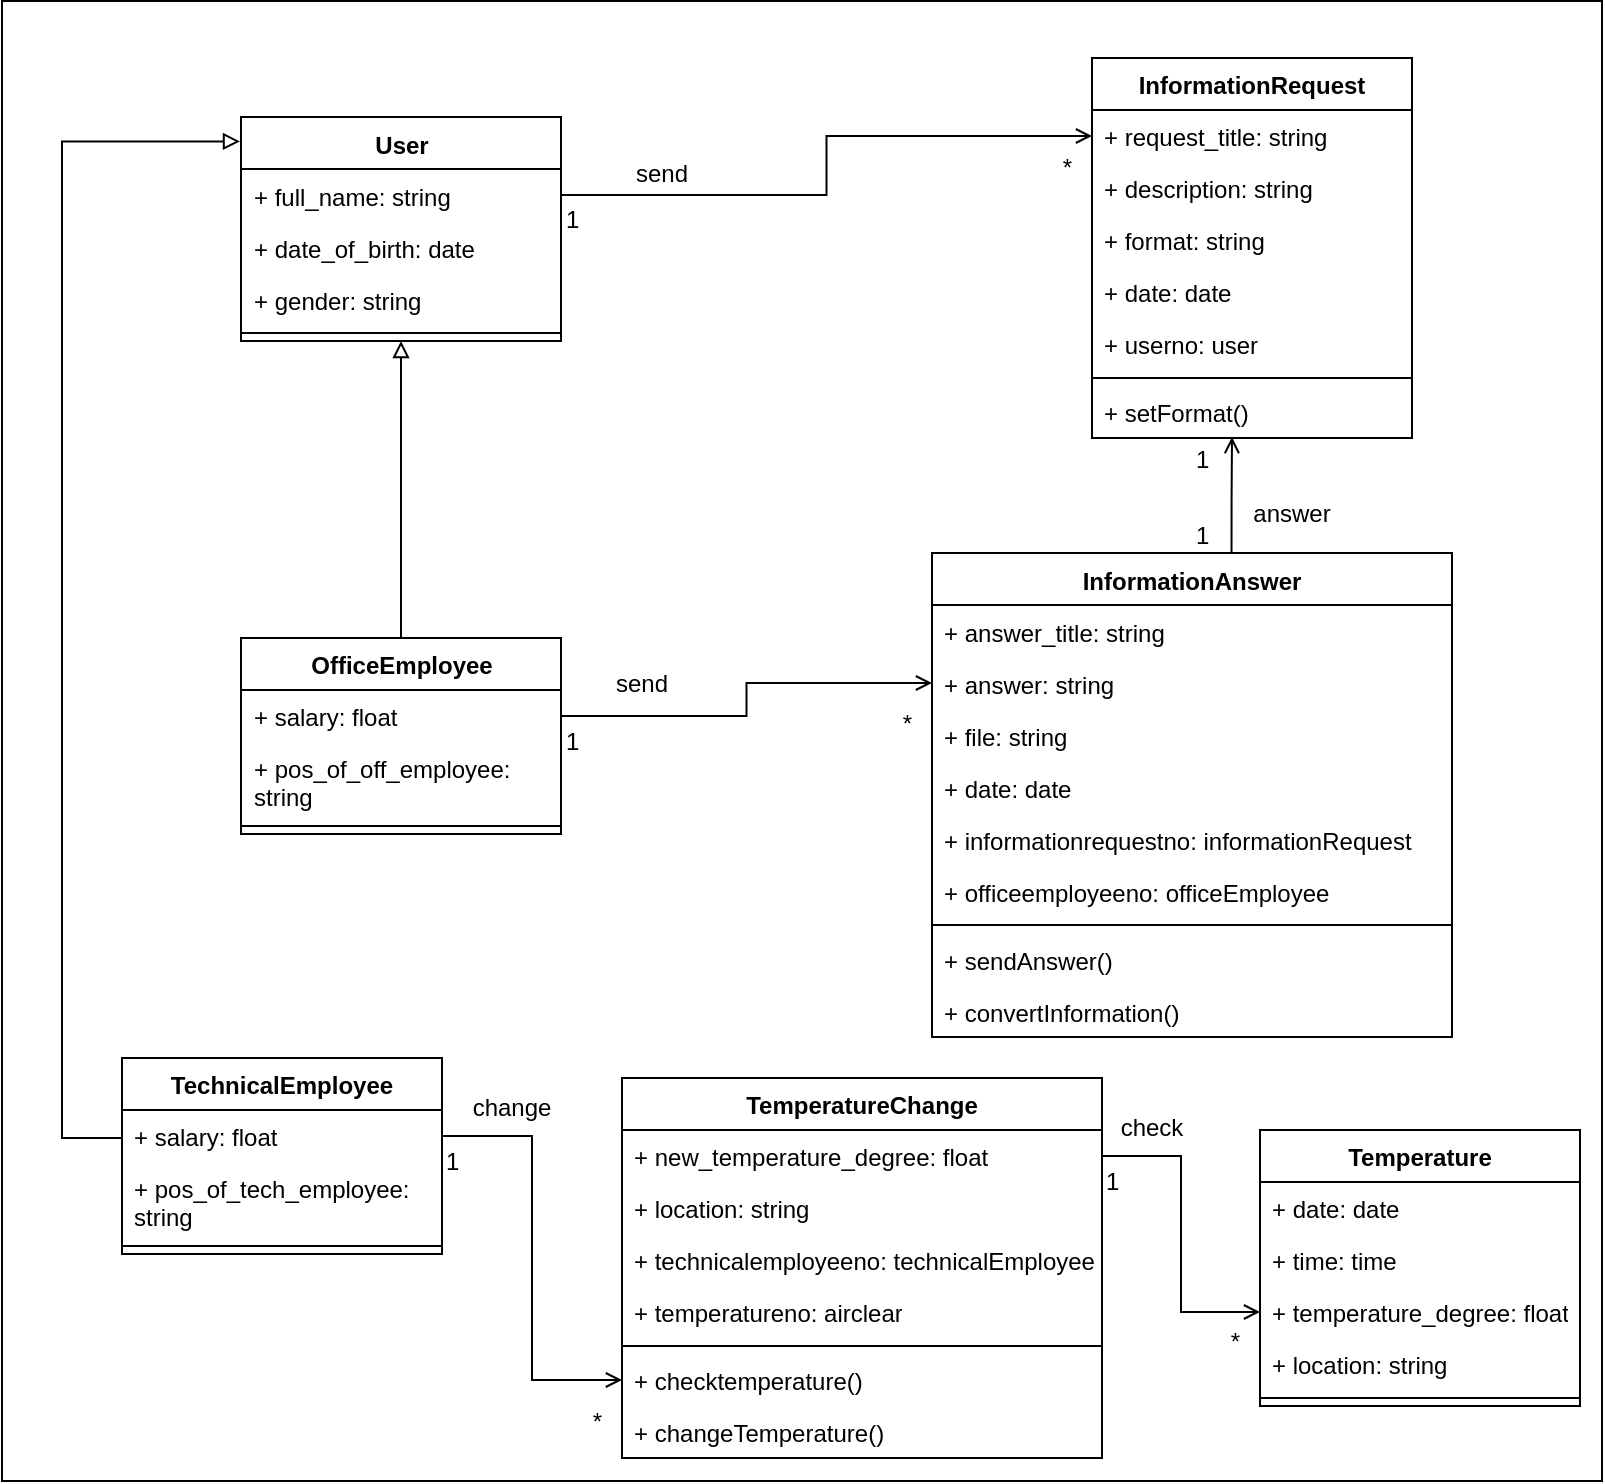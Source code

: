 <mxfile version="22.0.8" type="device">
  <diagram name="Страница — 1" id="WyALDb4epAYVjzDNNwia">
    <mxGraphModel dx="1290" dy="569" grid="1" gridSize="10" guides="1" tooltips="1" connect="1" arrows="1" fold="1" page="1" pageScale="1" pageWidth="1169" pageHeight="827" math="0" shadow="0">
      <root>
        <mxCell id="0" />
        <mxCell id="1" parent="0" />
        <mxCell id="AJJzlOWtfKdkGWFf9quk-1" value="" style="rounded=0;whiteSpace=wrap;html=1;" parent="1" vertex="1">
          <mxGeometry x="130" y="21.5" width="800" height="740" as="geometry" />
        </mxCell>
        <mxCell id="UIFt1iDbYARdrY2Dmat_-180" value="User" style="swimlane;fontStyle=1;align=center;verticalAlign=top;childLayout=stackLayout;horizontal=1;startSize=26;horizontalStack=0;resizeParent=1;resizeParentMax=0;resizeLast=0;collapsible=1;marginBottom=0;whiteSpace=wrap;html=1;" parent="1" vertex="1">
          <mxGeometry x="249.5" y="79.5" width="160" height="112" as="geometry" />
        </mxCell>
        <mxCell id="UIFt1iDbYARdrY2Dmat_-185" value="+&amp;nbsp;full_name: string" style="text;strokeColor=none;fillColor=none;align=left;verticalAlign=top;spacingLeft=4;spacingRight=4;overflow=hidden;rotatable=0;points=[[0,0.5],[1,0.5]];portConstraint=eastwest;whiteSpace=wrap;html=1;" parent="UIFt1iDbYARdrY2Dmat_-180" vertex="1">
          <mxGeometry y="26" width="160" height="26" as="geometry" />
        </mxCell>
        <mxCell id="UIFt1iDbYARdrY2Dmat_-184" value="+&amp;nbsp;date_of_birth: date" style="text;strokeColor=none;fillColor=none;align=left;verticalAlign=top;spacingLeft=4;spacingRight=4;overflow=hidden;rotatable=0;points=[[0,0.5],[1,0.5]];portConstraint=eastwest;whiteSpace=wrap;html=1;" parent="UIFt1iDbYARdrY2Dmat_-180" vertex="1">
          <mxGeometry y="52" width="160" height="26" as="geometry" />
        </mxCell>
        <mxCell id="UIFt1iDbYARdrY2Dmat_-186" value="+&amp;nbsp;gender: string" style="text;strokeColor=none;fillColor=none;align=left;verticalAlign=top;spacingLeft=4;spacingRight=4;overflow=hidden;rotatable=0;points=[[0,0.5],[1,0.5]];portConstraint=eastwest;whiteSpace=wrap;html=1;" parent="UIFt1iDbYARdrY2Dmat_-180" vertex="1">
          <mxGeometry y="78" width="160" height="26" as="geometry" />
        </mxCell>
        <mxCell id="UIFt1iDbYARdrY2Dmat_-182" value="" style="line;strokeWidth=1;fillColor=none;align=left;verticalAlign=middle;spacingTop=-1;spacingLeft=3;spacingRight=3;rotatable=0;labelPosition=right;points=[];portConstraint=eastwest;strokeColor=inherit;" parent="UIFt1iDbYARdrY2Dmat_-180" vertex="1">
          <mxGeometry y="104" width="160" height="8" as="geometry" />
        </mxCell>
        <mxCell id="UIFt1iDbYARdrY2Dmat_-242" style="edgeStyle=orthogonalEdgeStyle;rounded=0;orthogonalLoop=1;jettySize=auto;html=1;exitX=0.5;exitY=0;exitDx=0;exitDy=0;entryX=0.5;entryY=1;entryDx=0;entryDy=0;endArrow=block;endFill=0;" parent="1" source="UIFt1iDbYARdrY2Dmat_-187" target="UIFt1iDbYARdrY2Dmat_-180" edge="1">
          <mxGeometry relative="1" as="geometry" />
        </mxCell>
        <mxCell id="UIFt1iDbYARdrY2Dmat_-187" value="OfficeEmployee" style="swimlane;fontStyle=1;align=center;verticalAlign=top;childLayout=stackLayout;horizontal=1;startSize=26;horizontalStack=0;resizeParent=1;resizeParentMax=0;resizeLast=0;collapsible=1;marginBottom=0;whiteSpace=wrap;html=1;" parent="1" vertex="1">
          <mxGeometry x="249.5" y="340" width="160" height="98" as="geometry" />
        </mxCell>
        <mxCell id="UIFt1iDbYARdrY2Dmat_-188" value="+ salary: float" style="text;strokeColor=none;fillColor=none;align=left;verticalAlign=top;spacingLeft=4;spacingRight=4;overflow=hidden;rotatable=0;points=[[0,0.5],[1,0.5]];portConstraint=eastwest;whiteSpace=wrap;html=1;" parent="UIFt1iDbYARdrY2Dmat_-187" vertex="1">
          <mxGeometry y="26" width="160" height="26" as="geometry" />
        </mxCell>
        <mxCell id="UIFt1iDbYARdrY2Dmat_-191" value="+&amp;nbsp;pos_of_off_employee: string" style="text;strokeColor=none;fillColor=none;align=left;verticalAlign=top;spacingLeft=4;spacingRight=4;overflow=hidden;rotatable=0;points=[[0,0.5],[1,0.5]];portConstraint=eastwest;whiteSpace=wrap;html=1;" parent="UIFt1iDbYARdrY2Dmat_-187" vertex="1">
          <mxGeometry y="52" width="160" height="38" as="geometry" />
        </mxCell>
        <mxCell id="UIFt1iDbYARdrY2Dmat_-192" value="" style="line;strokeWidth=1;fillColor=none;align=left;verticalAlign=middle;spacingTop=-1;spacingLeft=3;spacingRight=3;rotatable=0;labelPosition=right;points=[];portConstraint=eastwest;strokeColor=inherit;" parent="UIFt1iDbYARdrY2Dmat_-187" vertex="1">
          <mxGeometry y="90" width="160" height="8" as="geometry" />
        </mxCell>
        <mxCell id="UIFt1iDbYARdrY2Dmat_-193" value="TechnicalEmployee" style="swimlane;fontStyle=1;align=center;verticalAlign=top;childLayout=stackLayout;horizontal=1;startSize=26;horizontalStack=0;resizeParent=1;resizeParentMax=0;resizeLast=0;collapsible=1;marginBottom=0;whiteSpace=wrap;html=1;" parent="1" vertex="1">
          <mxGeometry x="190" y="550" width="160" height="98" as="geometry" />
        </mxCell>
        <mxCell id="UIFt1iDbYARdrY2Dmat_-194" value="+ salary: float" style="text;strokeColor=none;fillColor=none;align=left;verticalAlign=top;spacingLeft=4;spacingRight=4;overflow=hidden;rotatable=0;points=[[0,0.5],[1,0.5]];portConstraint=eastwest;whiteSpace=wrap;html=1;" parent="UIFt1iDbYARdrY2Dmat_-193" vertex="1">
          <mxGeometry y="26" width="160" height="26" as="geometry" />
        </mxCell>
        <mxCell id="UIFt1iDbYARdrY2Dmat_-195" value="+&amp;nbsp;pos_of_tech_employee: string" style="text;strokeColor=none;fillColor=none;align=left;verticalAlign=top;spacingLeft=4;spacingRight=4;overflow=hidden;rotatable=0;points=[[0,0.5],[1,0.5]];portConstraint=eastwest;whiteSpace=wrap;html=1;" parent="UIFt1iDbYARdrY2Dmat_-193" vertex="1">
          <mxGeometry y="52" width="160" height="38" as="geometry" />
        </mxCell>
        <mxCell id="UIFt1iDbYARdrY2Dmat_-196" value="" style="line;strokeWidth=1;fillColor=none;align=left;verticalAlign=middle;spacingTop=-1;spacingLeft=3;spacingRight=3;rotatable=0;labelPosition=right;points=[];portConstraint=eastwest;strokeColor=inherit;" parent="UIFt1iDbYARdrY2Dmat_-193" vertex="1">
          <mxGeometry y="90" width="160" height="8" as="geometry" />
        </mxCell>
        <mxCell id="UIFt1iDbYARdrY2Dmat_-197" value="InformationRequest" style="swimlane;fontStyle=1;align=center;verticalAlign=top;childLayout=stackLayout;horizontal=1;startSize=26;horizontalStack=0;resizeParent=1;resizeParentMax=0;resizeLast=0;collapsible=1;marginBottom=0;whiteSpace=wrap;html=1;" parent="1" vertex="1">
          <mxGeometry x="675" y="50" width="160" height="190" as="geometry" />
        </mxCell>
        <mxCell id="UIFt1iDbYARdrY2Dmat_-198" value="+&amp;nbsp;request_title: string" style="text;strokeColor=none;fillColor=none;align=left;verticalAlign=top;spacingLeft=4;spacingRight=4;overflow=hidden;rotatable=0;points=[[0,0.5],[1,0.5]];portConstraint=eastwest;whiteSpace=wrap;html=1;" parent="UIFt1iDbYARdrY2Dmat_-197" vertex="1">
          <mxGeometry y="26" width="160" height="26" as="geometry" />
        </mxCell>
        <mxCell id="UIFt1iDbYARdrY2Dmat_-199" value="+&amp;nbsp;description: string" style="text;strokeColor=none;fillColor=none;align=left;verticalAlign=top;spacingLeft=4;spacingRight=4;overflow=hidden;rotatable=0;points=[[0,0.5],[1,0.5]];portConstraint=eastwest;whiteSpace=wrap;html=1;" parent="UIFt1iDbYARdrY2Dmat_-197" vertex="1">
          <mxGeometry y="52" width="160" height="26" as="geometry" />
        </mxCell>
        <mxCell id="UIFt1iDbYARdrY2Dmat_-200" value="+&amp;nbsp;format: string" style="text;strokeColor=none;fillColor=none;align=left;verticalAlign=top;spacingLeft=4;spacingRight=4;overflow=hidden;rotatable=0;points=[[0,0.5],[1,0.5]];portConstraint=eastwest;whiteSpace=wrap;html=1;" parent="UIFt1iDbYARdrY2Dmat_-197" vertex="1">
          <mxGeometry y="78" width="160" height="26" as="geometry" />
        </mxCell>
        <mxCell id="UIFt1iDbYARdrY2Dmat_-201" value="+&amp;nbsp;date:&amp;nbsp;date" style="text;strokeColor=none;fillColor=none;align=left;verticalAlign=top;spacingLeft=4;spacingRight=4;overflow=hidden;rotatable=0;points=[[0,0.5],[1,0.5]];portConstraint=eastwest;whiteSpace=wrap;html=1;" parent="UIFt1iDbYARdrY2Dmat_-197" vertex="1">
          <mxGeometry y="104" width="160" height="26" as="geometry" />
        </mxCell>
        <mxCell id="UIFt1iDbYARdrY2Dmat_-203" value="+&amp;nbsp;userno:&amp;nbsp;user" style="text;strokeColor=none;fillColor=none;align=left;verticalAlign=top;spacingLeft=4;spacingRight=4;overflow=hidden;rotatable=0;points=[[0,0.5],[1,0.5]];portConstraint=eastwest;whiteSpace=wrap;html=1;" parent="UIFt1iDbYARdrY2Dmat_-197" vertex="1">
          <mxGeometry y="130" width="160" height="26" as="geometry" />
        </mxCell>
        <mxCell id="UIFt1iDbYARdrY2Dmat_-202" value="" style="line;strokeWidth=1;fillColor=none;align=left;verticalAlign=middle;spacingTop=-1;spacingLeft=3;spacingRight=3;rotatable=0;labelPosition=right;points=[];portConstraint=eastwest;strokeColor=inherit;" parent="UIFt1iDbYARdrY2Dmat_-197" vertex="1">
          <mxGeometry y="156" width="160" height="8" as="geometry" />
        </mxCell>
        <mxCell id="UIFt1iDbYARdrY2Dmat_-228" value="+ setFormat()" style="text;strokeColor=none;fillColor=none;align=left;verticalAlign=top;spacingLeft=4;spacingRight=4;overflow=hidden;rotatable=0;points=[[0,0.5],[1,0.5]];portConstraint=eastwest;whiteSpace=wrap;html=1;" parent="UIFt1iDbYARdrY2Dmat_-197" vertex="1">
          <mxGeometry y="164" width="160" height="26" as="geometry" />
        </mxCell>
        <mxCell id="UIFt1iDbYARdrY2Dmat_-204" value="InformationAnswer" style="swimlane;fontStyle=1;align=center;verticalAlign=top;childLayout=stackLayout;horizontal=1;startSize=26;horizontalStack=0;resizeParent=1;resizeParentMax=0;resizeLast=0;collapsible=1;marginBottom=0;whiteSpace=wrap;html=1;" parent="1" vertex="1">
          <mxGeometry x="595" y="297.5" width="260" height="242" as="geometry" />
        </mxCell>
        <mxCell id="UIFt1iDbYARdrY2Dmat_-205" value="+&amp;nbsp;answer_title: string" style="text;strokeColor=none;fillColor=none;align=left;verticalAlign=top;spacingLeft=4;spacingRight=4;overflow=hidden;rotatable=0;points=[[0,0.5],[1,0.5]];portConstraint=eastwest;whiteSpace=wrap;html=1;" parent="UIFt1iDbYARdrY2Dmat_-204" vertex="1">
          <mxGeometry y="26" width="260" height="26" as="geometry" />
        </mxCell>
        <mxCell id="UIFt1iDbYARdrY2Dmat_-206" value="+&amp;nbsp;answer: string" style="text;strokeColor=none;fillColor=none;align=left;verticalAlign=top;spacingLeft=4;spacingRight=4;overflow=hidden;rotatable=0;points=[[0,0.5],[1,0.5]];portConstraint=eastwest;whiteSpace=wrap;html=1;" parent="UIFt1iDbYARdrY2Dmat_-204" vertex="1">
          <mxGeometry y="52" width="260" height="26" as="geometry" />
        </mxCell>
        <mxCell id="UIFt1iDbYARdrY2Dmat_-207" value="+&amp;nbsp;file: string" style="text;strokeColor=none;fillColor=none;align=left;verticalAlign=top;spacingLeft=4;spacingRight=4;overflow=hidden;rotatable=0;points=[[0,0.5],[1,0.5]];portConstraint=eastwest;whiteSpace=wrap;html=1;" parent="UIFt1iDbYARdrY2Dmat_-204" vertex="1">
          <mxGeometry y="78" width="260" height="26" as="geometry" />
        </mxCell>
        <mxCell id="UIFt1iDbYARdrY2Dmat_-208" value="+&amp;nbsp;date:&amp;nbsp;date" style="text;strokeColor=none;fillColor=none;align=left;verticalAlign=top;spacingLeft=4;spacingRight=4;overflow=hidden;rotatable=0;points=[[0,0.5],[1,0.5]];portConstraint=eastwest;whiteSpace=wrap;html=1;" parent="UIFt1iDbYARdrY2Dmat_-204" vertex="1">
          <mxGeometry y="104" width="260" height="26" as="geometry" />
        </mxCell>
        <mxCell id="UIFt1iDbYARdrY2Dmat_-209" value="+&amp;nbsp;informationrequestno: informationRequest" style="text;strokeColor=none;fillColor=none;align=left;verticalAlign=top;spacingLeft=4;spacingRight=4;overflow=hidden;rotatable=0;points=[[0,0.5],[1,0.5]];portConstraint=eastwest;whiteSpace=wrap;html=1;" parent="UIFt1iDbYARdrY2Dmat_-204" vertex="1">
          <mxGeometry y="130" width="260" height="26" as="geometry" />
        </mxCell>
        <mxCell id="UIFt1iDbYARdrY2Dmat_-211" value="+&amp;nbsp;officeemployeeno: officeEmployee" style="text;strokeColor=none;fillColor=none;align=left;verticalAlign=top;spacingLeft=4;spacingRight=4;overflow=hidden;rotatable=0;points=[[0,0.5],[1,0.5]];portConstraint=eastwest;whiteSpace=wrap;html=1;" parent="UIFt1iDbYARdrY2Dmat_-204" vertex="1">
          <mxGeometry y="156" width="260" height="26" as="geometry" />
        </mxCell>
        <mxCell id="UIFt1iDbYARdrY2Dmat_-210" value="" style="line;strokeWidth=1;fillColor=none;align=left;verticalAlign=middle;spacingTop=-1;spacingLeft=3;spacingRight=3;rotatable=0;labelPosition=right;points=[];portConstraint=eastwest;strokeColor=inherit;" parent="UIFt1iDbYARdrY2Dmat_-204" vertex="1">
          <mxGeometry y="182" width="260" height="8" as="geometry" />
        </mxCell>
        <mxCell id="UIFt1iDbYARdrY2Dmat_-229" value="+&amp;nbsp;sendAnswer()" style="text;strokeColor=none;fillColor=none;align=left;verticalAlign=top;spacingLeft=4;spacingRight=4;overflow=hidden;rotatable=0;points=[[0,0.5],[1,0.5]];portConstraint=eastwest;whiteSpace=wrap;html=1;" parent="UIFt1iDbYARdrY2Dmat_-204" vertex="1">
          <mxGeometry y="190" width="260" height="26" as="geometry" />
        </mxCell>
        <mxCell id="UIFt1iDbYARdrY2Dmat_-232" value="+&amp;nbsp;convertInformation()" style="text;strokeColor=none;fillColor=none;align=left;verticalAlign=top;spacingLeft=4;spacingRight=4;overflow=hidden;rotatable=0;points=[[0,0.5],[1,0.5]];portConstraint=eastwest;whiteSpace=wrap;html=1;" parent="UIFt1iDbYARdrY2Dmat_-204" vertex="1">
          <mxGeometry y="216" width="260" height="26" as="geometry" />
        </mxCell>
        <mxCell id="UIFt1iDbYARdrY2Dmat_-212" value="Temperature" style="swimlane;fontStyle=1;align=center;verticalAlign=top;childLayout=stackLayout;horizontal=1;startSize=26;horizontalStack=0;resizeParent=1;resizeParentMax=0;resizeLast=0;collapsible=1;marginBottom=0;whiteSpace=wrap;html=1;" parent="1" vertex="1">
          <mxGeometry x="759" y="586" width="160" height="138" as="geometry" />
        </mxCell>
        <mxCell id="UIFt1iDbYARdrY2Dmat_-216" value="+&amp;nbsp;date:&amp;nbsp;date" style="text;strokeColor=none;fillColor=none;align=left;verticalAlign=top;spacingLeft=4;spacingRight=4;overflow=hidden;rotatable=0;points=[[0,0.5],[1,0.5]];portConstraint=eastwest;whiteSpace=wrap;html=1;" parent="UIFt1iDbYARdrY2Dmat_-212" vertex="1">
          <mxGeometry y="26" width="160" height="26" as="geometry" />
        </mxCell>
        <mxCell id="UIFt1iDbYARdrY2Dmat_-213" value="+&amp;nbsp;time: time" style="text;strokeColor=none;fillColor=none;align=left;verticalAlign=top;spacingLeft=4;spacingRight=4;overflow=hidden;rotatable=0;points=[[0,0.5],[1,0.5]];portConstraint=eastwest;whiteSpace=wrap;html=1;" parent="UIFt1iDbYARdrY2Dmat_-212" vertex="1">
          <mxGeometry y="52" width="160" height="26" as="geometry" />
        </mxCell>
        <mxCell id="UIFt1iDbYARdrY2Dmat_-214" value="+ temperature_degree: float" style="text;strokeColor=none;fillColor=none;align=left;verticalAlign=top;spacingLeft=4;spacingRight=4;overflow=hidden;rotatable=0;points=[[0,0.5],[1,0.5]];portConstraint=eastwest;whiteSpace=wrap;html=1;" parent="UIFt1iDbYARdrY2Dmat_-212" vertex="1">
          <mxGeometry y="78" width="160" height="26" as="geometry" />
        </mxCell>
        <mxCell id="UIFt1iDbYARdrY2Dmat_-215" value="+&amp;nbsp;location: string" style="text;strokeColor=none;fillColor=none;align=left;verticalAlign=top;spacingLeft=4;spacingRight=4;overflow=hidden;rotatable=0;points=[[0,0.5],[1,0.5]];portConstraint=eastwest;whiteSpace=wrap;html=1;" parent="UIFt1iDbYARdrY2Dmat_-212" vertex="1">
          <mxGeometry y="104" width="160" height="26" as="geometry" />
        </mxCell>
        <mxCell id="UIFt1iDbYARdrY2Dmat_-218" value="" style="line;strokeWidth=1;fillColor=none;align=left;verticalAlign=middle;spacingTop=-1;spacingLeft=3;spacingRight=3;rotatable=0;labelPosition=right;points=[];portConstraint=eastwest;strokeColor=inherit;" parent="UIFt1iDbYARdrY2Dmat_-212" vertex="1">
          <mxGeometry y="130" width="160" height="8" as="geometry" />
        </mxCell>
        <mxCell id="UIFt1iDbYARdrY2Dmat_-222" value="TemperatureChange" style="swimlane;fontStyle=1;align=center;verticalAlign=top;childLayout=stackLayout;horizontal=1;startSize=26;horizontalStack=0;resizeParent=1;resizeParentMax=0;resizeLast=0;collapsible=1;marginBottom=0;whiteSpace=wrap;html=1;" parent="1" vertex="1">
          <mxGeometry x="440" y="560" width="240" height="190" as="geometry" />
        </mxCell>
        <mxCell id="UIFt1iDbYARdrY2Dmat_-225" value="+ new_temperature_degree: float" style="text;strokeColor=none;fillColor=none;align=left;verticalAlign=top;spacingLeft=4;spacingRight=4;overflow=hidden;rotatable=0;points=[[0,0.5],[1,0.5]];portConstraint=eastwest;whiteSpace=wrap;html=1;" parent="UIFt1iDbYARdrY2Dmat_-222" vertex="1">
          <mxGeometry y="26" width="240" height="26" as="geometry" />
        </mxCell>
        <mxCell id="UIFt1iDbYARdrY2Dmat_-226" value="+&amp;nbsp;location: string" style="text;strokeColor=none;fillColor=none;align=left;verticalAlign=top;spacingLeft=4;spacingRight=4;overflow=hidden;rotatable=0;points=[[0,0.5],[1,0.5]];portConstraint=eastwest;whiteSpace=wrap;html=1;" parent="UIFt1iDbYARdrY2Dmat_-222" vertex="1">
          <mxGeometry y="52" width="240" height="26" as="geometry" />
        </mxCell>
        <mxCell id="UIFt1iDbYARdrY2Dmat_-224" value="+&amp;nbsp;technicalemployeeno:&amp;nbsp;technicalEmployee" style="text;strokeColor=none;fillColor=none;align=left;verticalAlign=top;spacingLeft=4;spacingRight=4;overflow=hidden;rotatable=0;points=[[0,0.5],[1,0.5]];portConstraint=eastwest;whiteSpace=wrap;html=1;" parent="UIFt1iDbYARdrY2Dmat_-222" vertex="1">
          <mxGeometry y="78" width="240" height="26" as="geometry" />
        </mxCell>
        <mxCell id="UIFt1iDbYARdrY2Dmat_-223" value="+ temperatureno: airclear" style="text;strokeColor=none;fillColor=none;align=left;verticalAlign=top;spacingLeft=4;spacingRight=4;overflow=hidden;rotatable=0;points=[[0,0.5],[1,0.5]];portConstraint=eastwest;whiteSpace=wrap;html=1;" parent="UIFt1iDbYARdrY2Dmat_-222" vertex="1">
          <mxGeometry y="104" width="240" height="26" as="geometry" />
        </mxCell>
        <mxCell id="UIFt1iDbYARdrY2Dmat_-227" value="" style="line;strokeWidth=1;fillColor=none;align=left;verticalAlign=middle;spacingTop=-1;spacingLeft=3;spacingRight=3;rotatable=0;labelPosition=right;points=[];portConstraint=eastwest;strokeColor=inherit;" parent="UIFt1iDbYARdrY2Dmat_-222" vertex="1">
          <mxGeometry y="130" width="240" height="8" as="geometry" />
        </mxCell>
        <mxCell id="UIFt1iDbYARdrY2Dmat_-230" value="+&amp;nbsp;checktemperature()" style="text;strokeColor=none;fillColor=none;align=left;verticalAlign=top;spacingLeft=4;spacingRight=4;overflow=hidden;rotatable=0;points=[[0,0.5],[1,0.5]];portConstraint=eastwest;whiteSpace=wrap;html=1;" parent="UIFt1iDbYARdrY2Dmat_-222" vertex="1">
          <mxGeometry y="138" width="240" height="26" as="geometry" />
        </mxCell>
        <mxCell id="UIFt1iDbYARdrY2Dmat_-231" value="+&amp;nbsp;changeTemperature()" style="text;strokeColor=none;fillColor=none;align=left;verticalAlign=top;spacingLeft=4;spacingRight=4;overflow=hidden;rotatable=0;points=[[0,0.5],[1,0.5]];portConstraint=eastwest;whiteSpace=wrap;html=1;" parent="UIFt1iDbYARdrY2Dmat_-222" vertex="1">
          <mxGeometry y="164" width="240" height="26" as="geometry" />
        </mxCell>
        <mxCell id="UIFt1iDbYARdrY2Dmat_-233" style="edgeStyle=orthogonalEdgeStyle;rounded=0;orthogonalLoop=1;jettySize=auto;html=1;exitX=1;exitY=0.5;exitDx=0;exitDy=0;entryX=0;entryY=0.5;entryDx=0;entryDy=0;endArrow=open;endFill=0;" parent="1" source="UIFt1iDbYARdrY2Dmat_-185" target="UIFt1iDbYARdrY2Dmat_-198" edge="1">
          <mxGeometry relative="1" as="geometry" />
        </mxCell>
        <mxCell id="UIFt1iDbYARdrY2Dmat_-234" value="send" style="text;html=1;strokeColor=none;fillColor=none;align=center;verticalAlign=middle;whiteSpace=wrap;rounded=0;" parent="1" vertex="1">
          <mxGeometry x="429.5" y="93" width="60" height="30" as="geometry" />
        </mxCell>
        <mxCell id="UIFt1iDbYARdrY2Dmat_-235" value="1" style="edgeLabel;resizable=0;html=1;align=left;verticalAlign=bottom;fontSize=12;" parent="1" connectable="0" vertex="1">
          <mxGeometry x="409.5" y="139.5" as="geometry" />
        </mxCell>
        <mxCell id="UIFt1iDbYARdrY2Dmat_-236" value="*" style="edgeLabel;resizable=0;html=1;align=right;verticalAlign=bottom;fontSize=12;" parent="1" connectable="0" vertex="1">
          <mxGeometry x="665.0" y="113.003" as="geometry" />
        </mxCell>
        <mxCell id="UIFt1iDbYARdrY2Dmat_-237" style="edgeStyle=orthogonalEdgeStyle;rounded=0;orthogonalLoop=1;jettySize=auto;html=1;exitX=1;exitY=0.5;exitDx=0;exitDy=0;entryX=0;entryY=0.5;entryDx=0;entryDy=0;endArrow=open;endFill=0;" parent="1" source="UIFt1iDbYARdrY2Dmat_-188" target="UIFt1iDbYARdrY2Dmat_-206" edge="1">
          <mxGeometry relative="1" as="geometry" />
        </mxCell>
        <mxCell id="UIFt1iDbYARdrY2Dmat_-238" value="send" style="text;html=1;strokeColor=none;fillColor=none;align=center;verticalAlign=middle;whiteSpace=wrap;rounded=0;" parent="1" vertex="1">
          <mxGeometry x="419.5" y="347.5" width="60" height="30" as="geometry" />
        </mxCell>
        <mxCell id="UIFt1iDbYARdrY2Dmat_-239" value="1" style="edgeLabel;resizable=0;html=1;align=left;verticalAlign=bottom;fontSize=12;" parent="1" connectable="0" vertex="1">
          <mxGeometry x="409.5" y="400" as="geometry" />
        </mxCell>
        <mxCell id="UIFt1iDbYARdrY2Dmat_-241" value="*" style="edgeLabel;resizable=0;html=1;align=right;verticalAlign=bottom;fontSize=12;" parent="1" connectable="0" vertex="1">
          <mxGeometry x="585.0" y="391.503" as="geometry" />
        </mxCell>
        <mxCell id="UIFt1iDbYARdrY2Dmat_-243" style="edgeStyle=orthogonalEdgeStyle;rounded=0;orthogonalLoop=1;jettySize=auto;html=1;endArrow=open;endFill=0;exitX=0.576;exitY=-0.001;exitDx=0;exitDy=0;exitPerimeter=0;" parent="1" source="UIFt1iDbYARdrY2Dmat_-204" edge="1">
          <mxGeometry relative="1" as="geometry">
            <mxPoint x="745" y="309.5" as="sourcePoint" />
            <mxPoint x="745" y="239.5" as="targetPoint" />
            <Array as="points" />
          </mxGeometry>
        </mxCell>
        <mxCell id="UIFt1iDbYARdrY2Dmat_-245" value="answer" style="text;html=1;strokeColor=none;fillColor=none;align=center;verticalAlign=middle;whiteSpace=wrap;rounded=0;" parent="1" vertex="1">
          <mxGeometry x="745.0" y="263" width="60" height="30" as="geometry" />
        </mxCell>
        <mxCell id="UIFt1iDbYARdrY2Dmat_-247" value="1" style="edgeLabel;resizable=0;html=1;align=left;verticalAlign=bottom;fontSize=12;" parent="1" connectable="0" vertex="1">
          <mxGeometry x="725" y="259.5" as="geometry" />
        </mxCell>
        <mxCell id="UIFt1iDbYARdrY2Dmat_-248" value="1" style="edgeLabel;resizable=0;html=1;align=left;verticalAlign=bottom;fontSize=12;" parent="1" connectable="0" vertex="1">
          <mxGeometry x="725" y="297" as="geometry" />
        </mxCell>
        <mxCell id="UIFt1iDbYARdrY2Dmat_-249" style="edgeStyle=orthogonalEdgeStyle;rounded=0;orthogonalLoop=1;jettySize=auto;html=1;entryX=-0.003;entryY=0.109;entryDx=0;entryDy=0;entryPerimeter=0;endArrow=block;endFill=0;exitX=0;exitY=0.5;exitDx=0;exitDy=0;" parent="1" source="UIFt1iDbYARdrY2Dmat_-194" target="UIFt1iDbYARdrY2Dmat_-180" edge="1">
          <mxGeometry relative="1" as="geometry">
            <Array as="points">
              <mxPoint x="190" y="590" />
              <mxPoint x="160" y="590" />
              <mxPoint x="160" y="92" />
            </Array>
          </mxGeometry>
        </mxCell>
        <mxCell id="UIFt1iDbYARdrY2Dmat_-250" style="edgeStyle=orthogonalEdgeStyle;rounded=0;orthogonalLoop=1;jettySize=auto;html=1;exitX=1;exitY=0.5;exitDx=0;exitDy=0;entryX=0;entryY=0.5;entryDx=0;entryDy=0;endArrow=open;endFill=0;" parent="1" source="UIFt1iDbYARdrY2Dmat_-194" target="UIFt1iDbYARdrY2Dmat_-230" edge="1">
          <mxGeometry relative="1" as="geometry" />
        </mxCell>
        <mxCell id="UIFt1iDbYARdrY2Dmat_-251" value="change" style="text;html=1;strokeColor=none;fillColor=none;align=center;verticalAlign=middle;whiteSpace=wrap;rounded=0;" parent="1" vertex="1">
          <mxGeometry x="360" y="560" width="50" height="30" as="geometry" />
        </mxCell>
        <mxCell id="UIFt1iDbYARdrY2Dmat_-252" value="1" style="edgeLabel;resizable=0;html=1;align=left;verticalAlign=bottom;fontSize=12;" parent="1" connectable="0" vertex="1">
          <mxGeometry x="350" y="610" as="geometry" />
        </mxCell>
        <mxCell id="UIFt1iDbYARdrY2Dmat_-253" value="*" style="edgeLabel;resizable=0;html=1;align=right;verticalAlign=bottom;fontSize=12;" parent="1" connectable="0" vertex="1">
          <mxGeometry x="430.0" y="740.003" as="geometry" />
        </mxCell>
        <mxCell id="UIFt1iDbYARdrY2Dmat_-254" style="edgeStyle=orthogonalEdgeStyle;rounded=0;orthogonalLoop=1;jettySize=auto;html=1;exitX=1;exitY=0.5;exitDx=0;exitDy=0;entryX=0;entryY=0.5;entryDx=0;entryDy=0;endArrow=open;endFill=0;" parent="1" source="UIFt1iDbYARdrY2Dmat_-225" target="UIFt1iDbYARdrY2Dmat_-214" edge="1">
          <mxGeometry relative="1" as="geometry" />
        </mxCell>
        <mxCell id="UIFt1iDbYARdrY2Dmat_-255" value="check" style="text;html=1;strokeColor=none;fillColor=none;align=center;verticalAlign=middle;whiteSpace=wrap;rounded=0;" parent="1" vertex="1">
          <mxGeometry x="680" y="570" width="50" height="30" as="geometry" />
        </mxCell>
        <mxCell id="UIFt1iDbYARdrY2Dmat_-256" value="1" style="edgeLabel;resizable=0;html=1;align=left;verticalAlign=bottom;fontSize=12;" parent="1" connectable="0" vertex="1">
          <mxGeometry x="680" y="620" as="geometry" />
        </mxCell>
        <mxCell id="UIFt1iDbYARdrY2Dmat_-257" value="*" style="edgeLabel;resizable=0;html=1;align=right;verticalAlign=bottom;fontSize=12;" parent="1" connectable="0" vertex="1">
          <mxGeometry x="749.0" y="700.003" as="geometry" />
        </mxCell>
      </root>
    </mxGraphModel>
  </diagram>
</mxfile>
